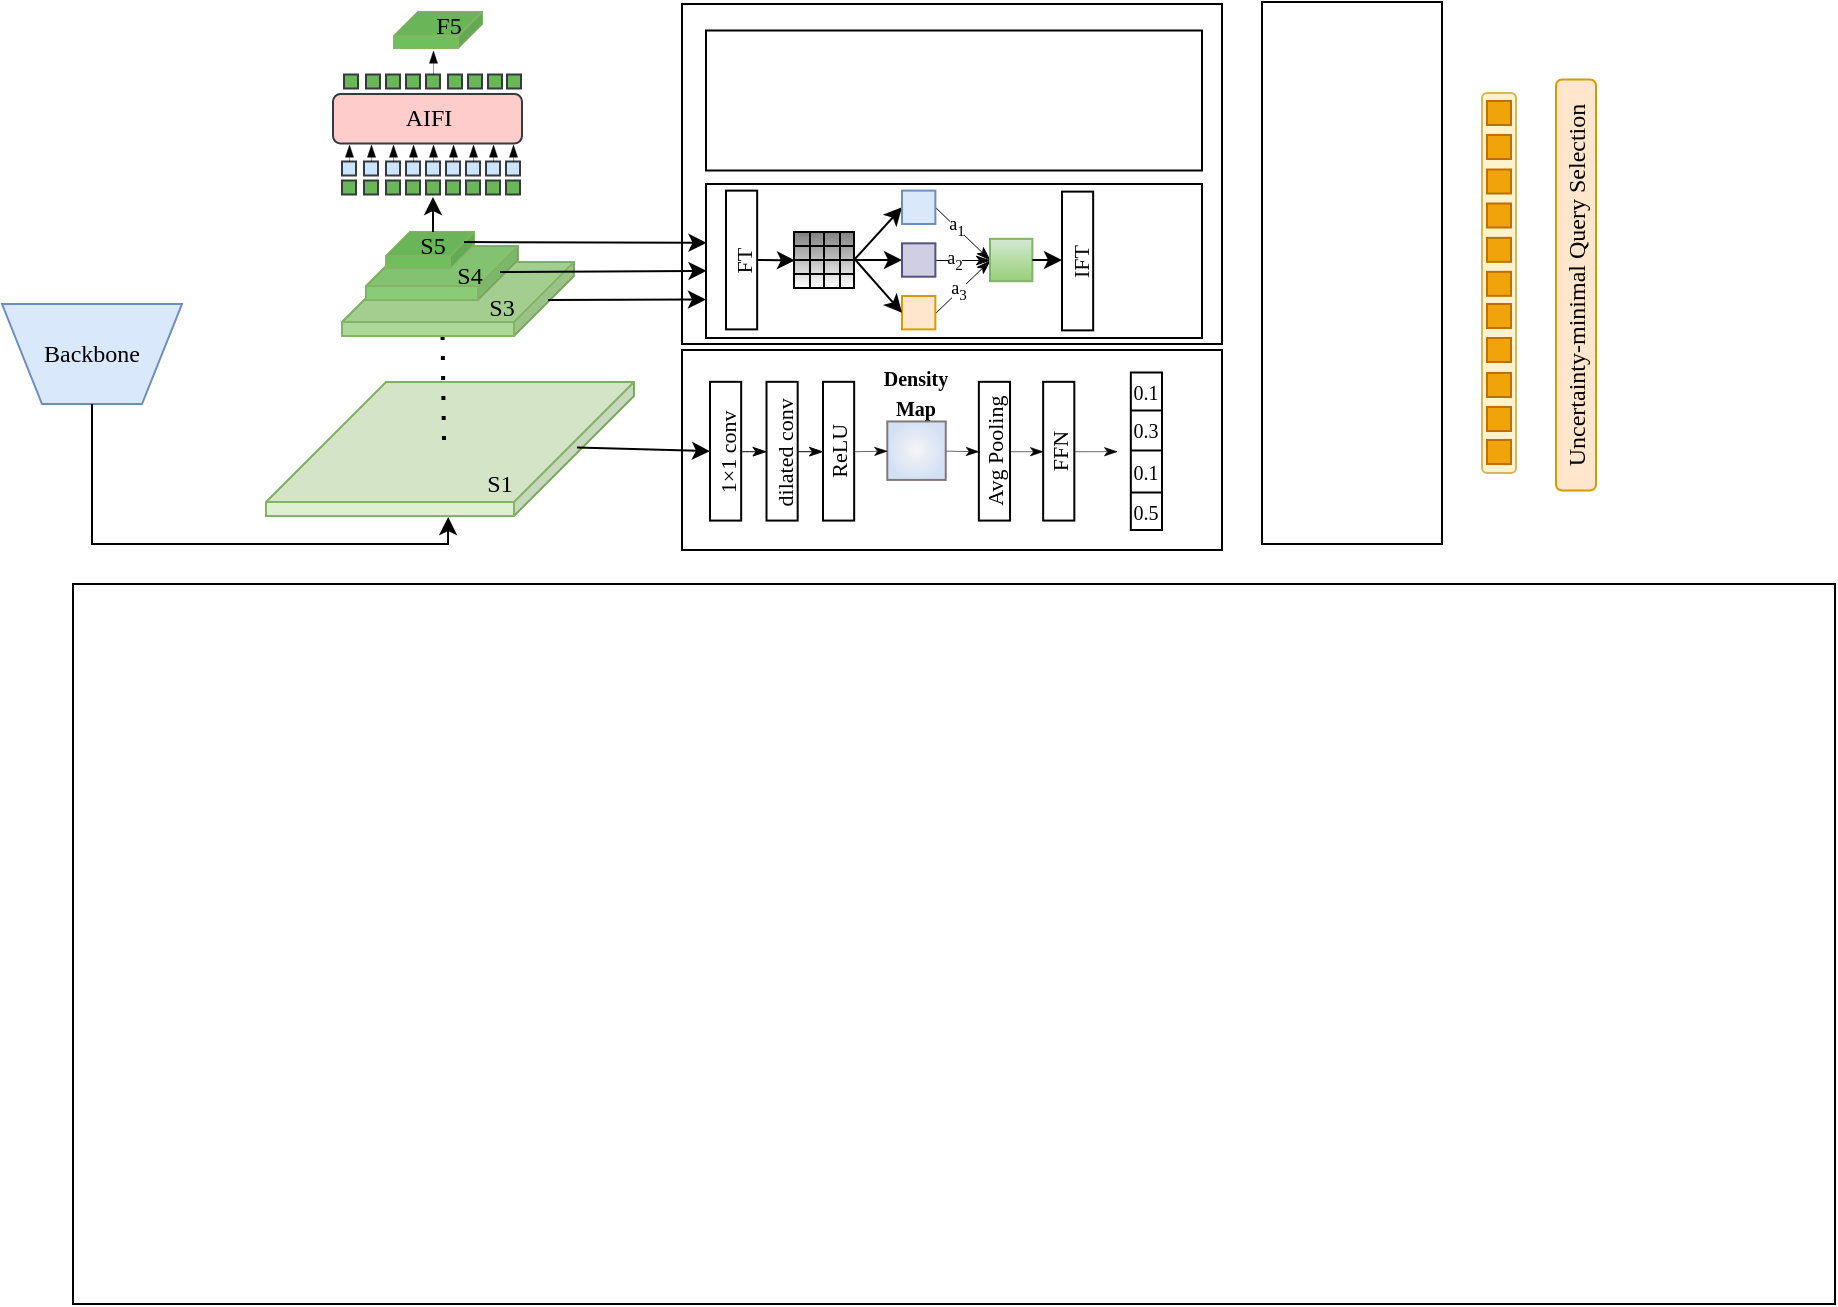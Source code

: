 <mxfile version="26.0.6">
  <diagram name="第 1 页" id="CLWAl7Uv6BVstPCbY0PA">
    <mxGraphModel dx="640" dy="323" grid="1" gridSize="10" guides="1" tooltips="1" connect="1" arrows="1" fold="1" page="1" pageScale="1" pageWidth="827" pageHeight="1169" math="1" shadow="0">
      <root>
        <mxCell id="0" />
        <mxCell id="1" parent="0" />
        <mxCell id="A3obOHkXwMJdT8IcUlnu-3" value="" style="rounded=0;whiteSpace=wrap;html=1;textOpacity=0;movable=1;resizable=1;rotatable=1;deletable=1;editable=1;locked=0;connectable=1;" parent="1" vertex="1">
          <mxGeometry x="95.5" y="420" width="881" height="360" as="geometry" />
        </mxCell>
        <mxCell id="vyVkkQDFkFN2ZyO-FKbN-2" value="Backbone" style="shape=trapezoid;perimeter=trapezoidPerimeter;whiteSpace=wrap;html=1;fixedSize=1;flipV=1;fillColor=#dae8fc;strokeColor=#6c8ebf;fontFamily=Times New Roman;" parent="1" vertex="1">
          <mxGeometry x="60" y="280" width="90" height="50" as="geometry" />
        </mxCell>
        <mxCell id="A3obOHkXwMJdT8IcUlnu-4" value="" style="rounded=0;whiteSpace=wrap;html=1;fontFamily=Times New Roman;" parent="1" vertex="1">
          <mxGeometry x="400" y="130" width="270" height="170" as="geometry" />
        </mxCell>
        <mxCell id="A3obOHkXwMJdT8IcUlnu-6" value="" style="rounded=0;whiteSpace=wrap;html=1;fontFamily=Times New Roman;" parent="1" vertex="1">
          <mxGeometry x="690" y="129" width="90" height="271" as="geometry" />
        </mxCell>
        <mxCell id="A3obOHkXwMJdT8IcUlnu-8" value="" style="endArrow=classic;html=1;rounded=0;entryX=0.505;entryY=1.008;entryDx=0;entryDy=0;entryPerimeter=0;exitX=0.5;exitY=1;exitDx=0;exitDy=0;fontFamily=Times New Roman;" parent="1" source="vyVkkQDFkFN2ZyO-FKbN-2" target="vyVkkQDFkFN2ZyO-FKbN-3" edge="1">
          <mxGeometry width="50" height="50" relative="1" as="geometry">
            <mxPoint x="120" y="440" as="sourcePoint" />
            <mxPoint x="170" y="390" as="targetPoint" />
            <Array as="points">
              <mxPoint x="105" y="400" />
              <mxPoint x="283" y="400" />
            </Array>
          </mxGeometry>
        </mxCell>
        <mxCell id="pcxJnYcUo_0ArzD0kZ6v-15" value="" style="group" parent="1" vertex="1" connectable="0">
          <mxGeometry x="192" y="319" width="184" height="67" as="geometry" />
        </mxCell>
        <mxCell id="vyVkkQDFkFN2ZyO-FKbN-3" value="" style="shape=cube;whiteSpace=wrap;html=1;boundedLbl=1;backgroundOutline=1;darkOpacity=0.05;darkOpacity2=0.1;size=60;fillStyle=solid;flipH=1;spacingTop=-1;spacingLeft=0;spacing=2;fillColor=light-dark(#dff0d2, #ededed);strokeColor=#82b366;movable=1;resizable=1;rotatable=1;deletable=1;editable=1;locked=0;connectable=1;fontFamily=Times New Roman;" parent="pcxJnYcUo_0ArzD0kZ6v-15" vertex="1">
          <mxGeometry width="184" height="67" as="geometry" />
        </mxCell>
        <mxCell id="pcxJnYcUo_0ArzD0kZ6v-14" value="S1" style="text;html=1;align=center;verticalAlign=middle;whiteSpace=wrap;rounded=0;fontSize=12;fontFamily=Times New Roman;" parent="pcxJnYcUo_0ArzD0kZ6v-15" vertex="1">
          <mxGeometry x="87" y="35.75" width="60" height="30" as="geometry" />
        </mxCell>
        <mxCell id="A3obOHkXwMJdT8IcUlnu-14" value="" style="endArrow=none;dashed=1;html=1;rounded=0;entryX=1;entryY=1;entryDx=0;entryDy=0;dashPattern=1 4;strokeWidth=2;fontFamily=Times New Roman;" parent="1" edge="1">
          <mxGeometry width="50" height="50" relative="1" as="geometry">
            <mxPoint x="281" y="348" as="sourcePoint" />
            <mxPoint x="280" y="276.5" as="targetPoint" />
          </mxGeometry>
        </mxCell>
        <mxCell id="pcxJnYcUo_0ArzD0kZ6v-10" value="" style="group" parent="1" vertex="1" connectable="0">
          <mxGeometry x="230" y="244" width="116" height="53" as="geometry" />
        </mxCell>
        <mxCell id="vyVkkQDFkFN2ZyO-FKbN-9" value="" style="shape=cube;whiteSpace=wrap;html=1;boundedLbl=1;backgroundOutline=1;darkOpacity=0.05;darkOpacity2=0.1;size=30;fillStyle=solid;flipH=1;spacingTop=-1;spacingLeft=0;spacing=2;fillColor=light-dark(#acd998, #1f2f1e);strokeColor=#82b366;movable=1;resizable=1;rotatable=1;deletable=1;editable=1;locked=0;connectable=1;fontFamily=Times New Roman;" parent="pcxJnYcUo_0ArzD0kZ6v-10" vertex="1">
          <mxGeometry y="15" width="116" height="37" as="geometry" />
        </mxCell>
        <mxCell id="A3obOHkXwMJdT8IcUlnu-19" value="S3" style="text;html=1;align=center;verticalAlign=middle;whiteSpace=wrap;rounded=0;fontSize=12;fontFamily=Times New Roman;" parent="pcxJnYcUo_0ArzD0kZ6v-10" vertex="1">
          <mxGeometry x="50" y="23" width="60" height="30" as="geometry" />
        </mxCell>
        <mxCell id="vyVkkQDFkFN2ZyO-FKbN-11" value="" style="shape=cube;whiteSpace=wrap;html=1;boundedLbl=1;backgroundOutline=1;darkOpacity=0.05;darkOpacity2=0.1;size=20;fillStyle=solid;flipH=1;spacingTop=-1;spacingLeft=0;spacing=2;fillColor=light-dark(#8acc76, #1f2f1e);strokeColor=#82b366;movable=1;resizable=1;rotatable=1;deletable=1;editable=1;locked=0;connectable=1;" parent="pcxJnYcUo_0ArzD0kZ6v-10" vertex="1">
          <mxGeometry x="12" y="7" width="76" height="27" as="geometry" />
        </mxCell>
        <mxCell id="A3obOHkXwMJdT8IcUlnu-20" value="S4" style="text;html=1;align=center;verticalAlign=middle;whiteSpace=wrap;rounded=0;fontSize=12;fontFamily=Times New Roman;" parent="pcxJnYcUo_0ArzD0kZ6v-10" vertex="1">
          <mxGeometry x="34" y="7" width="60" height="30" as="geometry" />
        </mxCell>
        <mxCell id="vyVkkQDFkFN2ZyO-FKbN-10" value="" style="shape=cube;whiteSpace=wrap;html=1;boundedLbl=1;backgroundOutline=1;darkOpacity=0.05;darkOpacity2=0.1;size=12;fillStyle=solid;flipH=1;spacingTop=-1;spacingLeft=0;spacing=2;fillColor=light-dark(#6fbf5d, #0c2100);strokeColor=#82b366;movable=1;resizable=1;rotatable=1;deletable=1;editable=1;locked=0;connectable=1;" parent="pcxJnYcUo_0ArzD0kZ6v-10" vertex="1">
          <mxGeometry x="22" width="44" height="18" as="geometry" />
        </mxCell>
        <mxCell id="A3obOHkXwMJdT8IcUlnu-18" value="S5" style="text;html=1;align=center;verticalAlign=middle;whiteSpace=wrap;rounded=0;fontSize=12;fontFamily=Times New Roman;" parent="pcxJnYcUo_0ArzD0kZ6v-10" vertex="1">
          <mxGeometry x="25" width="41" height="14" as="geometry" />
        </mxCell>
        <mxCell id="pcxJnYcUo_0ArzD0kZ6v-12" value="" style="rounded=0;whiteSpace=wrap;html=1;" parent="1" vertex="1">
          <mxGeometry x="412" y="143.25" width="248" height="70" as="geometry" />
        </mxCell>
        <mxCell id="pcxJnYcUo_0ArzD0kZ6v-13" value="" style="rounded=0;whiteSpace=wrap;html=1;" parent="1" vertex="1">
          <mxGeometry x="412" y="220" width="248" height="77" as="geometry" />
        </mxCell>
        <mxCell id="pcxJnYcUo_0ArzD0kZ6v-19" value="" style="endArrow=classic;html=1;rounded=0;exitX=1;exitY=0.25;exitDx=0;exitDy=0;entryX=0.001;entryY=0.334;entryDx=0;entryDy=0;entryPerimeter=0;" parent="1" edge="1">
          <mxGeometry width="50" height="50" relative="1" as="geometry">
            <mxPoint x="291.0" y="249" as="sourcePoint" />
            <mxPoint x="412.248" y="249.378" as="targetPoint" />
          </mxGeometry>
        </mxCell>
        <mxCell id="pcxJnYcUo_0ArzD0kZ6v-20" value="" style="endArrow=classic;html=1;rounded=0;entryX=0.001;entryY=0.564;entryDx=0;entryDy=0;entryPerimeter=0;" parent="1" target="pcxJnYcUo_0ArzD0kZ6v-13" edge="1">
          <mxGeometry width="50" height="50" relative="1" as="geometry">
            <mxPoint x="309" y="264" as="sourcePoint" />
            <mxPoint x="410" y="260" as="targetPoint" />
          </mxGeometry>
        </mxCell>
        <mxCell id="pcxJnYcUo_0ArzD0kZ6v-21" value="" style="endArrow=classic;html=1;rounded=0;entryX=0;entryY=0.75;entryDx=0;entryDy=0;" parent="1" target="pcxJnYcUo_0ArzD0kZ6v-13" edge="1">
          <mxGeometry width="50" height="50" relative="1" as="geometry">
            <mxPoint x="333" y="278" as="sourcePoint" />
            <mxPoint x="412" y="277" as="targetPoint" />
          </mxGeometry>
        </mxCell>
        <mxCell id="A3obOHkXwMJdT8IcUlnu-5" value="" style="rounded=0;whiteSpace=wrap;html=1;fontFamily=Times New Roman;" parent="1" vertex="1">
          <mxGeometry x="400" y="303" width="270" height="100" as="geometry" />
        </mxCell>
        <mxCell id="gEg5M-laVUsotHvPiH9H-1" value="" style="endArrow=classic;html=1;rounded=0;entryX=0.5;entryY=1;entryDx=0;entryDy=0;exitX=0.5;exitY=0;exitDx=0;exitDy=0;" parent="1" source="A3obOHkXwMJdT8IcUlnu-18" edge="1">
          <mxGeometry width="50" height="50" relative="1" as="geometry">
            <mxPoint x="290" y="295" as="sourcePoint" />
            <mxPoint x="275.5" y="226.5" as="targetPoint" />
          </mxGeometry>
        </mxCell>
        <mxCell id="pcxJnYcUo_0ArzD0kZ6v-22" value="" style="endArrow=classic;html=1;rounded=0;exitX=0.155;exitY=0.488;exitDx=0;exitDy=0;exitPerimeter=0;entryX=0;entryY=0.5;entryDx=0;entryDy=0;" parent="1" source="vyVkkQDFkFN2ZyO-FKbN-3" target="A3obOHkXwMJdT8IcUlnu-23" edge="1">
          <mxGeometry width="50" height="50" relative="1" as="geometry">
            <mxPoint x="347" y="282" as="sourcePoint" />
            <mxPoint x="410" y="353" as="targetPoint" />
          </mxGeometry>
        </mxCell>
        <mxCell id="pcxJnYcUo_0ArzD0kZ6v-6" value="" style="group" parent="1" vertex="1" connectable="0">
          <mxGeometry x="414" y="309" width="226" height="84" as="geometry" />
        </mxCell>
        <mxCell id="A3obOHkXwMJdT8IcUlnu-70" value="&lt;font style=&quot;font-size: 10px;&quot; face=&quot;Times New Roman&quot;&gt;&lt;b style=&quot;&quot;&gt;Density&lt;br&gt;&lt;/b&gt;&lt;/font&gt;&lt;b style=&quot;font-size: 10px; font-family: &amp;quot;Times New Roman&amp;quot;; background-color: transparent; color: light-dark(rgb(0, 0, 0), rgb(255, 255, 255));&quot;&gt;Map&lt;/b&gt;" style="text;html=1;align=center;verticalAlign=middle;whiteSpace=wrap;rounded=0;" parent="pcxJnYcUo_0ArzD0kZ6v-6" vertex="1">
          <mxGeometry x="74.034" width="58.448" height="29.735" as="geometry" />
        </mxCell>
        <mxCell id="pcxJnYcUo_0ArzD0kZ6v-5" value="" style="group" parent="pcxJnYcUo_0ArzD0kZ6v-6" vertex="1" connectable="0">
          <mxGeometry y="5.204" width="226" height="78.796" as="geometry" />
        </mxCell>
        <mxCell id="A3obOHkXwMJdT8IcUlnu-23" value="&lt;p style=&quot;margin: 0px; font-variant-numeric: normal; font-variant-east-asian: normal; font-variant-alternates: normal; font-size-adjust: none; font-kerning: auto; font-optical-sizing: auto; font-feature-settings: normal; font-variation-settings: normal; font-variant-position: normal; font-variant-emoji: normal; font-stretch: normal; line-height: normal; text-align: start;&quot; class=&quot;p1&quot;&gt;&lt;font face=&quot;Times New Roman&quot; style=&quot;color: rgb(0, 0, 0); font-size: 11px;&quot;&gt;1×1 conv&lt;/font&gt;&lt;/p&gt;" style="rounded=0;whiteSpace=wrap;html=1;horizontal=0;" parent="pcxJnYcUo_0ArzD0kZ6v-5" vertex="1">
          <mxGeometry y="4.708" width="15.586" height="69.381" as="geometry" />
        </mxCell>
        <mxCell id="A3obOHkXwMJdT8IcUlnu-27" value="" style="whiteSpace=wrap;html=1;aspect=fixed;fillColor=#f5f5f5;strokeColor=light-dark(#817979, #959595);gradientColor=#D4E1F5;gradientDirection=radial;" parent="pcxJnYcUo_0ArzD0kZ6v-5" vertex="1">
          <mxGeometry x="88.647" y="24.531" width="29.224" height="29.224" as="geometry" />
        </mxCell>
        <mxCell id="A3obOHkXwMJdT8IcUlnu-30" value="" style="shape=table;startSize=0;container=1;collapsible=0;childLayout=tableLayout;fontSize=14;fontFamily=Times New Roman;align=center;" parent="pcxJnYcUo_0ArzD0kZ6v-5" vertex="1">
          <mxGeometry x="210.414" width="15.586" height="78.796" as="geometry" />
        </mxCell>
        <mxCell id="A3obOHkXwMJdT8IcUlnu-47" style="shape=tableRow;horizontal=0;startSize=0;swimlaneHead=0;swimlaneBody=0;strokeColor=inherit;top=0;left=0;bottom=0;right=0;collapsible=0;dropTarget=0;fillColor=none;points=[[0,0.5],[1,0.5]];portConstraint=eastwest;fontSize=16;" parent="A3obOHkXwMJdT8IcUlnu-30" vertex="1">
          <mxGeometry width="15.586" height="19" as="geometry" />
        </mxCell>
        <mxCell id="A3obOHkXwMJdT8IcUlnu-48" value="0.1" style="shape=partialRectangle;html=1;whiteSpace=wrap;connectable=0;strokeColor=inherit;overflow=hidden;fillColor=none;top=0;left=0;bottom=0;right=0;pointerEvents=1;fontSize=10;fontFamily=Times New Roman;" parent="A3obOHkXwMJdT8IcUlnu-47" vertex="1">
          <mxGeometry width="16" height="19" as="geometry">
            <mxRectangle width="16" height="19" as="alternateBounds" />
          </mxGeometry>
        </mxCell>
        <mxCell id="A3obOHkXwMJdT8IcUlnu-31" value="" style="shape=tableRow;horizontal=0;startSize=0;swimlaneHead=0;swimlaneBody=0;strokeColor=inherit;top=0;left=0;bottom=0;right=0;collapsible=0;dropTarget=0;fillColor=none;points=[[0,0.5],[1,0.5]];portConstraint=eastwest;fontSize=16;" parent="A3obOHkXwMJdT8IcUlnu-30" vertex="1">
          <mxGeometry y="19" width="15.586" height="20" as="geometry" />
        </mxCell>
        <mxCell id="A3obOHkXwMJdT8IcUlnu-32" value="0.3" style="shape=partialRectangle;html=1;whiteSpace=wrap;connectable=0;strokeColor=inherit;overflow=hidden;fillColor=none;top=0;left=0;bottom=0;right=0;pointerEvents=1;fontSize=10;fontFamily=Times New Roman;" parent="A3obOHkXwMJdT8IcUlnu-31" vertex="1">
          <mxGeometry width="16" height="20" as="geometry">
            <mxRectangle width="16" height="20" as="alternateBounds" />
          </mxGeometry>
        </mxCell>
        <mxCell id="A3obOHkXwMJdT8IcUlnu-35" value="" style="shape=tableRow;horizontal=0;startSize=0;swimlaneHead=0;swimlaneBody=0;strokeColor=inherit;top=0;left=0;bottom=0;right=0;collapsible=0;dropTarget=0;fillColor=none;points=[[0,0.5],[1,0.5]];portConstraint=eastwest;fontSize=16;" parent="A3obOHkXwMJdT8IcUlnu-30" vertex="1">
          <mxGeometry y="39" width="15.586" height="21" as="geometry" />
        </mxCell>
        <mxCell id="A3obOHkXwMJdT8IcUlnu-36" value="0.1" style="shape=partialRectangle;html=1;whiteSpace=wrap;connectable=0;strokeColor=inherit;overflow=hidden;fillColor=none;top=0;left=0;bottom=0;right=0;pointerEvents=1;fontSize=10;fontFamily=Times New Roman;" parent="A3obOHkXwMJdT8IcUlnu-35" vertex="1">
          <mxGeometry width="16" height="21" as="geometry">
            <mxRectangle width="16" height="21" as="alternateBounds" />
          </mxGeometry>
        </mxCell>
        <mxCell id="A3obOHkXwMJdT8IcUlnu-43" style="shape=tableRow;horizontal=0;startSize=0;swimlaneHead=0;swimlaneBody=0;strokeColor=inherit;top=0;left=0;bottom=0;right=0;collapsible=0;dropTarget=0;fillColor=none;points=[[0,0.5],[1,0.5]];portConstraint=eastwest;fontSize=16;" parent="A3obOHkXwMJdT8IcUlnu-30" vertex="1">
          <mxGeometry y="60" width="15.586" height="19" as="geometry" />
        </mxCell>
        <mxCell id="A3obOHkXwMJdT8IcUlnu-44" value="0.5" style="shape=partialRectangle;html=1;whiteSpace=wrap;connectable=0;strokeColor=inherit;overflow=hidden;fillColor=none;top=0;left=0;bottom=0;right=0;pointerEvents=1;fontSize=10;fontFamily=Times New Roman;" parent="A3obOHkXwMJdT8IcUlnu-43" vertex="1">
          <mxGeometry width="16" height="19" as="geometry">
            <mxRectangle width="16" height="19" as="alternateBounds" />
          </mxGeometry>
        </mxCell>
        <mxCell id="A3obOHkXwMJdT8IcUlnu-51" value="&lt;p style=&quot;margin: 0px; font-variant-numeric: normal; font-variant-east-asian: normal; font-variant-alternates: normal; font-size-adjust: none; font-kerning: auto; font-optical-sizing: auto; font-feature-settings: normal; font-variation-settings: normal; font-variant-position: normal; font-variant-emoji: normal; font-stretch: normal; line-height: normal; text-align: start;&quot; class=&quot;p1&quot;&gt;&lt;font face=&quot;Times New Roman&quot; style=&quot;color: rgb(0, 0, 0); font-size: 11px;&quot;&gt;dilated conv&lt;/font&gt;&lt;/p&gt;" style="rounded=0;whiteSpace=wrap;html=1;horizontal=0;" parent="pcxJnYcUo_0ArzD0kZ6v-5" vertex="1">
          <mxGeometry x="28.25" y="4.708" width="15.586" height="69.381" as="geometry" />
        </mxCell>
        <mxCell id="A3obOHkXwMJdT8IcUlnu-52" value="&lt;font face=&quot;Times New Roman&quot; style=&quot;font-size: 11px;&quot;&gt;ReLU&lt;/font&gt;" style="rounded=0;whiteSpace=wrap;html=1;horizontal=0;" parent="pcxJnYcUo_0ArzD0kZ6v-5" vertex="1">
          <mxGeometry x="56.5" y="4.708" width="15.586" height="69.381" as="geometry" />
        </mxCell>
        <mxCell id="A3obOHkXwMJdT8IcUlnu-53" value="&lt;font face=&quot;Times New Roman&quot; style=&quot;font-size: 11px;&quot;&gt;Avg Pooling&lt;/font&gt;" style="rounded=0;whiteSpace=wrap;html=1;horizontal=0;" parent="pcxJnYcUo_0ArzD0kZ6v-5" vertex="1">
          <mxGeometry x="134.431" y="4.708" width="15.586" height="69.381" as="geometry" />
        </mxCell>
        <mxCell id="A3obOHkXwMJdT8IcUlnu-54" value="&lt;font face=&quot;Times New Roman&quot; style=&quot;font-size: 11px; font-weight: normal;&quot;&gt;FFN&lt;/font&gt;" style="rounded=0;whiteSpace=wrap;html=1;fontStyle=1;horizontal=0;" parent="pcxJnYcUo_0ArzD0kZ6v-5" vertex="1">
          <mxGeometry x="166.578" y="4.708" width="15.586" height="69.381" as="geometry" />
        </mxCell>
        <mxCell id="A3obOHkXwMJdT8IcUlnu-57" value="" style="endArrow=classicThin;html=1;rounded=0;entryX=0;entryY=0.5;entryDx=0;entryDy=0;exitX=1;exitY=0.5;exitDx=0;exitDy=0;endFill=1;strokeWidth=0.5;curved=1;startArrow=none;startFill=0;" parent="pcxJnYcUo_0ArzD0kZ6v-5" source="A3obOHkXwMJdT8IcUlnu-23" target="A3obOHkXwMJdT8IcUlnu-51" edge="1">
          <mxGeometry width="50" height="50" relative="1" as="geometry">
            <mxPoint x="-52.603" y="24.531" as="sourcePoint" />
            <mxPoint x="-3.897" y="-25.027" as="targetPoint" />
          </mxGeometry>
        </mxCell>
        <mxCell id="A3obOHkXwMJdT8IcUlnu-58" value="" style="endArrow=classicThin;html=1;rounded=0;entryX=0;entryY=0.5;entryDx=0;entryDy=0;exitX=1;exitY=0.5;exitDx=0;exitDy=0;endFill=1;strokeWidth=0.5;jumpSize=7;" parent="pcxJnYcUo_0ArzD0kZ6v-5" source="A3obOHkXwMJdT8IcUlnu-51" target="A3obOHkXwMJdT8IcUlnu-52" edge="1">
          <mxGeometry width="50" height="50" relative="1" as="geometry">
            <mxPoint x="25.328" y="49.31" as="sourcePoint" />
            <mxPoint x="37.991" y="49.31" as="targetPoint" />
          </mxGeometry>
        </mxCell>
        <mxCell id="A3obOHkXwMJdT8IcUlnu-59" value="" style="endArrow=classicThin;html=1;rounded=0;endFill=1;strokeWidth=0.3;sourcePerimeterSpacing=0;fontSize=11;exitX=1;exitY=0.5;exitDx=0;exitDy=0;entryX=0;entryY=0.5;entryDx=0;entryDy=0;" parent="pcxJnYcUo_0ArzD0kZ6v-5" source="A3obOHkXwMJdT8IcUlnu-52" target="A3obOHkXwMJdT8IcUlnu-27" edge="1">
          <mxGeometry width="50" height="50" relative="1" as="geometry">
            <mxPoint x="75.009" y="39.398" as="sourcePoint" />
            <mxPoint x="86.698" y="39.398" as="targetPoint" />
          </mxGeometry>
        </mxCell>
        <mxCell id="A3obOHkXwMJdT8IcUlnu-62" value="" style="endArrow=classicThin;html=1;rounded=0;entryX=0;entryY=0.5;entryDx=0;entryDy=0;exitX=1;exitY=0.5;exitDx=0;exitDy=0;endFill=1;strokeWidth=0.3;" parent="pcxJnYcUo_0ArzD0kZ6v-5" source="A3obOHkXwMJdT8IcUlnu-53" target="A3obOHkXwMJdT8IcUlnu-54" edge="1">
          <mxGeometry width="50" height="50" relative="1" as="geometry">
            <mxPoint x="127.612" y="49.31" as="sourcePoint" />
            <mxPoint x="144.172" y="49.31" as="targetPoint" />
          </mxGeometry>
        </mxCell>
        <mxCell id="A3obOHkXwMJdT8IcUlnu-64" value="" style="endArrow=classicThin;html=1;rounded=0;endFill=1;strokeWidth=0.3;sourcePerimeterSpacing=0;fontSize=11;exitX=1;exitY=0.5;exitDx=0;exitDy=0;entryX=0;entryY=0.5;entryDx=0;entryDy=0;" parent="pcxJnYcUo_0ArzD0kZ6v-5" source="A3obOHkXwMJdT8IcUlnu-27" target="A3obOHkXwMJdT8IcUlnu-53" edge="1">
          <mxGeometry width="50" height="50" relative="1" as="geometry">
            <mxPoint x="120.793" y="39.398" as="sourcePoint" />
            <mxPoint x="132.483" y="39.398" as="targetPoint" />
          </mxGeometry>
        </mxCell>
        <mxCell id="A3obOHkXwMJdT8IcUlnu-67" value="" style="endArrow=classicThin;html=1;rounded=0;strokeWidth=0.3;endFill=1;exitX=1;exitY=0.5;exitDx=0;exitDy=0;" parent="pcxJnYcUo_0ArzD0kZ6v-5" source="A3obOHkXwMJdT8IcUlnu-54" edge="1">
          <mxGeometry width="50" height="50" relative="1" as="geometry">
            <mxPoint x="113" y="113.735" as="sourcePoint" />
            <mxPoint x="203.595" y="39.398" as="targetPoint" />
          </mxGeometry>
        </mxCell>
        <mxCell id="gEg5M-laVUsotHvPiH9H-3" value="&lt;p style=&quot;margin: 0px; font-variant-numeric: normal; font-variant-east-asian: normal; font-variant-alternates: normal; font-size-adjust: none; font-kerning: auto; font-optical-sizing: auto; font-feature-settings: normal; font-variation-settings: normal; font-variant-position: normal; font-variant-emoji: normal; font-stretch: normal; line-height: normal; color: rgb(14, 14, 14); text-align: start;&quot; class=&quot;p1&quot;&gt;&lt;font style=&quot;font-size: 11px;&quot; face=&quot;Times New Roman&quot;&gt;FT&lt;/font&gt;&lt;/p&gt;" style="rounded=0;whiteSpace=wrap;html=1;horizontal=0;" parent="1" vertex="1">
          <mxGeometry x="422" y="223.312" width="15.586" height="69.381" as="geometry" />
        </mxCell>
        <mxCell id="gEg5M-laVUsotHvPiH9H-51" style="rounded=0;orthogonalLoop=1;jettySize=auto;html=1;exitX=1;exitY=0.5;exitDx=0;exitDy=0;entryX=0;entryY=0.5;entryDx=0;entryDy=0;" parent="1" source="gEg5M-laVUsotHvPiH9H-9" target="gEg5M-laVUsotHvPiH9H-47" edge="1">
          <mxGeometry relative="1" as="geometry" />
        </mxCell>
        <mxCell id="gEg5M-laVUsotHvPiH9H-52" style="edgeStyle=orthogonalEdgeStyle;rounded=0;orthogonalLoop=1;jettySize=auto;html=1;exitX=1;exitY=0.5;exitDx=0;exitDy=0;entryX=0;entryY=0.5;entryDx=0;entryDy=0;" parent="1" source="gEg5M-laVUsotHvPiH9H-9" target="gEg5M-laVUsotHvPiH9H-49" edge="1">
          <mxGeometry relative="1" as="geometry" />
        </mxCell>
        <mxCell id="gEg5M-laVUsotHvPiH9H-9" value="" style="shape=table;startSize=0;container=1;collapsible=0;childLayout=tableLayout;fontSize=16;gradientColor=#808080;gradientDirection=north;" parent="1" vertex="1">
          <mxGeometry x="456" y="244" width="30" height="28" as="geometry" />
        </mxCell>
        <mxCell id="gEg5M-laVUsotHvPiH9H-35" style="shape=tableRow;horizontal=0;startSize=0;swimlaneHead=0;swimlaneBody=0;strokeColor=inherit;top=0;left=0;bottom=0;right=0;collapsible=0;dropTarget=0;fillColor=none;points=[[0,0.5],[1,0.5]];portConstraint=eastwest;fontSize=16;" parent="gEg5M-laVUsotHvPiH9H-9" vertex="1">
          <mxGeometry width="30" height="7" as="geometry" />
        </mxCell>
        <mxCell id="gEg5M-laVUsotHvPiH9H-36" style="shape=partialRectangle;html=1;whiteSpace=wrap;connectable=0;strokeColor=inherit;overflow=hidden;fillColor=none;top=0;left=0;bottom=0;right=0;pointerEvents=1;fontSize=16;" parent="gEg5M-laVUsotHvPiH9H-35" vertex="1">
          <mxGeometry width="8" height="7" as="geometry">
            <mxRectangle width="8" height="7" as="alternateBounds" />
          </mxGeometry>
        </mxCell>
        <mxCell id="gEg5M-laVUsotHvPiH9H-37" style="shape=partialRectangle;html=1;whiteSpace=wrap;connectable=0;strokeColor=inherit;overflow=hidden;fillColor=none;top=0;left=0;bottom=0;right=0;pointerEvents=1;fontSize=16;" parent="gEg5M-laVUsotHvPiH9H-35" vertex="1">
          <mxGeometry x="8" width="7" height="7" as="geometry">
            <mxRectangle width="7" height="7" as="alternateBounds" />
          </mxGeometry>
        </mxCell>
        <mxCell id="gEg5M-laVUsotHvPiH9H-38" style="shape=partialRectangle;html=1;whiteSpace=wrap;connectable=0;strokeColor=inherit;overflow=hidden;fillColor=none;top=0;left=0;bottom=0;right=0;pointerEvents=1;fontSize=16;" parent="gEg5M-laVUsotHvPiH9H-35" vertex="1">
          <mxGeometry x="15" width="8" height="7" as="geometry">
            <mxRectangle width="8" height="7" as="alternateBounds" />
          </mxGeometry>
        </mxCell>
        <mxCell id="gEg5M-laVUsotHvPiH9H-39" style="shape=partialRectangle;html=1;whiteSpace=wrap;connectable=0;strokeColor=inherit;overflow=hidden;fillColor=none;top=0;left=0;bottom=0;right=0;pointerEvents=1;fontSize=16;" parent="gEg5M-laVUsotHvPiH9H-35" vertex="1">
          <mxGeometry x="23" width="7" height="7" as="geometry">
            <mxRectangle width="7" height="7" as="alternateBounds" />
          </mxGeometry>
        </mxCell>
        <mxCell id="gEg5M-laVUsotHvPiH9H-10" value="" style="shape=tableRow;horizontal=0;startSize=0;swimlaneHead=0;swimlaneBody=0;strokeColor=inherit;top=0;left=0;bottom=0;right=0;collapsible=0;dropTarget=0;fillColor=none;points=[[0,0.5],[1,0.5]];portConstraint=eastwest;fontSize=16;" parent="gEg5M-laVUsotHvPiH9H-9" vertex="1">
          <mxGeometry y="7" width="30" height="7" as="geometry" />
        </mxCell>
        <mxCell id="gEg5M-laVUsotHvPiH9H-11" value="" style="shape=partialRectangle;html=1;whiteSpace=wrap;connectable=0;strokeColor=inherit;overflow=hidden;fillColor=none;top=0;left=0;bottom=0;right=0;pointerEvents=1;fontSize=16;" parent="gEg5M-laVUsotHvPiH9H-10" vertex="1">
          <mxGeometry width="8" height="7" as="geometry">
            <mxRectangle width="8" height="7" as="alternateBounds" />
          </mxGeometry>
        </mxCell>
        <mxCell id="gEg5M-laVUsotHvPiH9H-12" value="" style="shape=partialRectangle;html=1;whiteSpace=wrap;connectable=0;strokeColor=inherit;overflow=hidden;fillColor=none;top=0;left=0;bottom=0;right=0;pointerEvents=1;fontSize=16;" parent="gEg5M-laVUsotHvPiH9H-10" vertex="1">
          <mxGeometry x="8" width="7" height="7" as="geometry">
            <mxRectangle width="7" height="7" as="alternateBounds" />
          </mxGeometry>
        </mxCell>
        <mxCell id="gEg5M-laVUsotHvPiH9H-13" value="" style="shape=partialRectangle;html=1;whiteSpace=wrap;connectable=0;strokeColor=inherit;overflow=hidden;fillColor=none;top=0;left=0;bottom=0;right=0;pointerEvents=1;fontSize=16;" parent="gEg5M-laVUsotHvPiH9H-10" vertex="1">
          <mxGeometry x="15" width="8" height="7" as="geometry">
            <mxRectangle width="8" height="7" as="alternateBounds" />
          </mxGeometry>
        </mxCell>
        <mxCell id="gEg5M-laVUsotHvPiH9H-40" style="shape=partialRectangle;html=1;whiteSpace=wrap;connectable=0;strokeColor=inherit;overflow=hidden;fillColor=none;top=0;left=0;bottom=0;right=0;pointerEvents=1;fontSize=16;" parent="gEg5M-laVUsotHvPiH9H-10" vertex="1">
          <mxGeometry x="23" width="7" height="7" as="geometry">
            <mxRectangle width="7" height="7" as="alternateBounds" />
          </mxGeometry>
        </mxCell>
        <mxCell id="gEg5M-laVUsotHvPiH9H-14" value="" style="shape=tableRow;horizontal=0;startSize=0;swimlaneHead=0;swimlaneBody=0;strokeColor=inherit;top=0;left=0;bottom=0;right=0;collapsible=0;dropTarget=0;fillColor=none;points=[[0,0.5],[1,0.5]];portConstraint=eastwest;fontSize=16;" parent="gEg5M-laVUsotHvPiH9H-9" vertex="1">
          <mxGeometry y="14" width="30" height="7" as="geometry" />
        </mxCell>
        <mxCell id="gEg5M-laVUsotHvPiH9H-15" value="" style="shape=partialRectangle;html=1;whiteSpace=wrap;connectable=0;strokeColor=inherit;overflow=hidden;fillColor=none;top=0;left=0;bottom=0;right=0;pointerEvents=1;fontSize=16;" parent="gEg5M-laVUsotHvPiH9H-14" vertex="1">
          <mxGeometry width="8" height="7" as="geometry">
            <mxRectangle width="8" height="7" as="alternateBounds" />
          </mxGeometry>
        </mxCell>
        <mxCell id="gEg5M-laVUsotHvPiH9H-16" value="" style="shape=partialRectangle;html=1;whiteSpace=wrap;connectable=0;strokeColor=inherit;overflow=hidden;fillColor=none;top=0;left=0;bottom=0;right=0;pointerEvents=1;fontSize=16;" parent="gEg5M-laVUsotHvPiH9H-14" vertex="1">
          <mxGeometry x="8" width="7" height="7" as="geometry">
            <mxRectangle width="7" height="7" as="alternateBounds" />
          </mxGeometry>
        </mxCell>
        <mxCell id="gEg5M-laVUsotHvPiH9H-17" value="" style="shape=partialRectangle;html=1;whiteSpace=wrap;connectable=0;strokeColor=inherit;overflow=hidden;fillColor=none;top=0;left=0;bottom=0;right=0;pointerEvents=1;fontSize=16;" parent="gEg5M-laVUsotHvPiH9H-14" vertex="1">
          <mxGeometry x="15" width="8" height="7" as="geometry">
            <mxRectangle width="8" height="7" as="alternateBounds" />
          </mxGeometry>
        </mxCell>
        <mxCell id="gEg5M-laVUsotHvPiH9H-41" style="shape=partialRectangle;html=1;whiteSpace=wrap;connectable=0;strokeColor=inherit;overflow=hidden;fillColor=none;top=0;left=0;bottom=0;right=0;pointerEvents=1;fontSize=16;" parent="gEg5M-laVUsotHvPiH9H-14" vertex="1">
          <mxGeometry x="23" width="7" height="7" as="geometry">
            <mxRectangle width="7" height="7" as="alternateBounds" />
          </mxGeometry>
        </mxCell>
        <mxCell id="gEg5M-laVUsotHvPiH9H-18" value="" style="shape=tableRow;horizontal=0;startSize=0;swimlaneHead=0;swimlaneBody=0;strokeColor=inherit;top=0;left=0;bottom=0;right=0;collapsible=0;dropTarget=0;fillColor=none;points=[[0,0.5],[1,0.5]];portConstraint=eastwest;fontSize=16;" parent="gEg5M-laVUsotHvPiH9H-9" vertex="1">
          <mxGeometry y="21" width="30" height="7" as="geometry" />
        </mxCell>
        <mxCell id="gEg5M-laVUsotHvPiH9H-19" value="" style="shape=partialRectangle;html=1;whiteSpace=wrap;connectable=0;strokeColor=inherit;overflow=hidden;fillColor=none;top=0;left=0;bottom=0;right=0;pointerEvents=1;fontSize=16;" parent="gEg5M-laVUsotHvPiH9H-18" vertex="1">
          <mxGeometry width="8" height="7" as="geometry">
            <mxRectangle width="8" height="7" as="alternateBounds" />
          </mxGeometry>
        </mxCell>
        <mxCell id="gEg5M-laVUsotHvPiH9H-20" value="" style="shape=partialRectangle;html=1;whiteSpace=wrap;connectable=0;strokeColor=inherit;overflow=hidden;fillColor=none;top=0;left=0;bottom=0;right=0;pointerEvents=1;fontSize=16;" parent="gEg5M-laVUsotHvPiH9H-18" vertex="1">
          <mxGeometry x="8" width="7" height="7" as="geometry">
            <mxRectangle width="7" height="7" as="alternateBounds" />
          </mxGeometry>
        </mxCell>
        <mxCell id="gEg5M-laVUsotHvPiH9H-21" value="" style="shape=partialRectangle;html=1;whiteSpace=wrap;connectable=0;strokeColor=inherit;overflow=hidden;fillColor=none;top=0;left=0;bottom=0;right=0;pointerEvents=1;fontSize=16;" parent="gEg5M-laVUsotHvPiH9H-18" vertex="1">
          <mxGeometry x="15" width="8" height="7" as="geometry">
            <mxRectangle width="8" height="7" as="alternateBounds" />
          </mxGeometry>
        </mxCell>
        <mxCell id="gEg5M-laVUsotHvPiH9H-42" style="shape=partialRectangle;html=1;whiteSpace=wrap;connectable=0;strokeColor=inherit;overflow=hidden;fillColor=none;top=0;left=0;bottom=0;right=0;pointerEvents=1;fontSize=16;" parent="gEg5M-laVUsotHvPiH9H-18" vertex="1">
          <mxGeometry x="23" width="7" height="7" as="geometry">
            <mxRectangle width="7" height="7" as="alternateBounds" />
          </mxGeometry>
        </mxCell>
        <mxCell id="gEg5M-laVUsotHvPiH9H-44" value="" style="endArrow=classic;html=1;rounded=0;exitX=1;exitY=0.5;exitDx=0;exitDy=0;entryX=0.016;entryY=0.03;entryDx=0;entryDy=0;entryPerimeter=0;" parent="1" source="gEg5M-laVUsotHvPiH9H-3" target="gEg5M-laVUsotHvPiH9H-14" edge="1">
          <mxGeometry width="50" height="50" relative="1" as="geometry">
            <mxPoint x="400" y="320" as="sourcePoint" />
            <mxPoint x="455" y="258" as="targetPoint" />
          </mxGeometry>
        </mxCell>
        <mxCell id="gEg5M-laVUsotHvPiH9H-56" style="rounded=0;orthogonalLoop=1;jettySize=auto;html=1;exitX=1;exitY=0.5;exitDx=0;exitDy=0;entryX=0;entryY=0.5;entryDx=0;entryDy=0;strokeWidth=0.5;endArrow=classicThin;endFill=1;" parent="1" source="gEg5M-laVUsotHvPiH9H-47" target="gEg5M-laVUsotHvPiH9H-54" edge="1">
          <mxGeometry relative="1" as="geometry" />
        </mxCell>
        <mxCell id="gEg5M-laVUsotHvPiH9H-60" value="a&lt;sub&gt;1&lt;/sub&gt;" style="edgeLabel;html=1;align=center;verticalAlign=middle;resizable=0;points=[];fontFamily=Times New Roman;fontSize=9;" parent="gEg5M-laVUsotHvPiH9H-56" vertex="1" connectable="0">
          <mxGeometry x="-0.288" y="1" relative="1" as="geometry">
            <mxPoint as="offset" />
          </mxGeometry>
        </mxCell>
        <mxCell id="gEg5M-laVUsotHvPiH9H-47" value="" style="whiteSpace=wrap;html=1;aspect=fixed;fillColor=#dae8fc;strokeColor=#6c8ebf;" parent="1" vertex="1">
          <mxGeometry x="510" y="223.31" width="16.69" height="16.69" as="geometry" />
        </mxCell>
        <mxCell id="gEg5M-laVUsotHvPiH9H-57" style="edgeStyle=orthogonalEdgeStyle;rounded=0;orthogonalLoop=1;jettySize=auto;html=1;exitX=1;exitY=0.5;exitDx=0;exitDy=0;entryX=0;entryY=0.5;entryDx=0;entryDy=0;endArrow=classicThin;endFill=1;strokeWidth=0.5;" parent="1" source="gEg5M-laVUsotHvPiH9H-49" target="gEg5M-laVUsotHvPiH9H-54" edge="1">
          <mxGeometry relative="1" as="geometry">
            <mxPoint x="550" y="258.113" as="targetPoint" />
          </mxGeometry>
        </mxCell>
        <mxCell id="gEg5M-laVUsotHvPiH9H-61" value="a&lt;sub&gt;2&lt;/sub&gt;" style="edgeLabel;html=1;align=center;verticalAlign=middle;resizable=0;points=[];fontFamily=Times New Roman;fontSize=9;" parent="gEg5M-laVUsotHvPiH9H-57" vertex="1" connectable="0">
          <mxGeometry x="-0.286" relative="1" as="geometry">
            <mxPoint as="offset" />
          </mxGeometry>
        </mxCell>
        <mxCell id="gEg5M-laVUsotHvPiH9H-49" value="" style="whiteSpace=wrap;html=1;aspect=fixed;fontStyle=1;fillColor=#d0cee2;strokeColor=#56517e;" parent="1" vertex="1">
          <mxGeometry x="510" y="249.66" width="16.69" height="16.69" as="geometry" />
        </mxCell>
        <mxCell id="gEg5M-laVUsotHvPiH9H-58" style="rounded=0;orthogonalLoop=1;jettySize=auto;html=1;entryX=0;entryY=0.5;entryDx=0;entryDy=0;endArrow=classicThin;endFill=1;strokeWidth=0.5;exitX=1;exitY=0.5;exitDx=0;exitDy=0;" parent="1" source="gEg5M-laVUsotHvPiH9H-50" target="gEg5M-laVUsotHvPiH9H-54" edge="1">
          <mxGeometry relative="1" as="geometry" />
        </mxCell>
        <mxCell id="gEg5M-laVUsotHvPiH9H-62" value="a&lt;sub&gt;3&lt;/sub&gt;" style="edgeLabel;html=1;align=center;verticalAlign=middle;resizable=0;points=[];fontFamily=Times New Roman;fontSize=9;" parent="gEg5M-laVUsotHvPiH9H-58" vertex="1" connectable="0">
          <mxGeometry x="-0.16" y="1" relative="1" as="geometry">
            <mxPoint as="offset" />
          </mxGeometry>
        </mxCell>
        <mxCell id="gEg5M-laVUsotHvPiH9H-50" value="" style="whiteSpace=wrap;html=1;aspect=fixed;fillColor=#ffe6cc;strokeColor=#d79b00;" parent="1" vertex="1">
          <mxGeometry x="510" y="276" width="16.69" height="16.69" as="geometry" />
        </mxCell>
        <mxCell id="gEg5M-laVUsotHvPiH9H-53" style="rounded=0;orthogonalLoop=1;jettySize=auto;html=1;entryX=0;entryY=0.5;entryDx=0;entryDy=0;exitX=1.031;exitY=0.036;exitDx=0;exitDy=0;exitPerimeter=0;" parent="1" source="gEg5M-laVUsotHvPiH9H-14" target="gEg5M-laVUsotHvPiH9H-50" edge="1">
          <mxGeometry relative="1" as="geometry" />
        </mxCell>
        <mxCell id="gEg5M-laVUsotHvPiH9H-54" value="" style="whiteSpace=wrap;html=1;aspect=fixed;fontStyle=1;fillColor=#d5e8d4;strokeColor=#82b366;gradientColor=#97d077;" parent="1" vertex="1">
          <mxGeometry x="554" y="247.42" width="21.18" height="21.18" as="geometry" />
        </mxCell>
        <mxCell id="gEg5M-laVUsotHvPiH9H-63" value="&lt;p style=&quot;margin: 0px; font-variant-numeric: normal; font-variant-east-asian: normal; font-variant-alternates: normal; font-size-adjust: none; font-kerning: auto; font-optical-sizing: auto; font-feature-settings: normal; font-variation-settings: normal; font-variant-position: normal; font-variant-emoji: normal; font-stretch: normal; line-height: normal; color: rgb(14, 14, 14); text-align: start;&quot; class=&quot;p1&quot;&gt;&lt;font style=&quot;font-size: 11px;&quot; face=&quot;Times New Roman&quot;&gt;IFT&lt;/font&gt;&lt;/p&gt;" style="rounded=0;whiteSpace=wrap;html=1;horizontal=0;" parent="1" vertex="1">
          <mxGeometry x="590" y="223.812" width="15.586" height="69.381" as="geometry" />
        </mxCell>
        <mxCell id="gEg5M-laVUsotHvPiH9H-64" style="edgeStyle=orthogonalEdgeStyle;rounded=0;orthogonalLoop=1;jettySize=auto;html=1;exitX=1;exitY=0.5;exitDx=0;exitDy=0;entryX=0;entryY=0.5;entryDx=0;entryDy=0;" parent="1" source="gEg5M-laVUsotHvPiH9H-54" target="gEg5M-laVUsotHvPiH9H-63" edge="1">
          <mxGeometry relative="1" as="geometry">
            <mxPoint x="496" y="268" as="sourcePoint" />
            <mxPoint x="520" y="268" as="targetPoint" />
          </mxGeometry>
        </mxCell>
        <mxCell id="gEg5M-laVUsotHvPiH9H-148" value="" style="group" parent="1" vertex="1" connectable="0">
          <mxGeometry x="256" y="134" width="48" height="18" as="geometry" />
        </mxCell>
        <mxCell id="gEg5M-laVUsotHvPiH9H-144" value="" style="shape=cube;whiteSpace=wrap;html=1;boundedLbl=1;backgroundOutline=1;darkOpacity=0.05;darkOpacity2=0.1;size=12;fillStyle=solid;flipH=1;spacingTop=-1;spacingLeft=0;spacing=2;fillColor=light-dark(#6fbf5d, #0c2100);strokeColor=#82b366;movable=1;resizable=1;rotatable=1;deletable=1;editable=1;locked=0;connectable=1;" parent="gEg5M-laVUsotHvPiH9H-148" vertex="1">
          <mxGeometry width="44" height="18" as="geometry" />
        </mxCell>
        <mxCell id="gEg5M-laVUsotHvPiH9H-147" value="F5" style="text;html=1;align=center;verticalAlign=middle;whiteSpace=wrap;rounded=0;fontSize=12;fontFamily=Times New Roman;" parent="gEg5M-laVUsotHvPiH9H-148" vertex="1">
          <mxGeometry x="7" width="41" height="14" as="geometry" />
        </mxCell>
        <mxCell id="gEg5M-laVUsotHvPiH9H-149" value="" style="group" parent="1" vertex="1" connectable="0">
          <mxGeometry x="225.5" y="153" width="94.5" height="72.25" as="geometry" />
        </mxCell>
        <mxCell id="gEg5M-laVUsotHvPiH9H-65" value="&lt;font face=&quot;Times New Roman&quot;&gt;AIFI&lt;/font&gt;" style="rounded=1;whiteSpace=wrap;html=1;fillColor=#ffcccc;strokeColor=#36393d;" parent="gEg5M-laVUsotHvPiH9H-149" vertex="1">
          <mxGeometry y="22" width="94.5" height="24.75" as="geometry" />
        </mxCell>
        <mxCell id="gEg5M-laVUsotHvPiH9H-72" value="" style="whiteSpace=wrap;html=1;aspect=fixed;fillColor=#cce5ff;strokeColor=#36393d;" parent="gEg5M-laVUsotHvPiH9H-149" vertex="1">
          <mxGeometry x="15.5" y="55.75" width="7" height="7" as="geometry" />
        </mxCell>
        <mxCell id="gEg5M-laVUsotHvPiH9H-73" value="" style="whiteSpace=wrap;html=1;aspect=fixed;fillColor=light-dark(#6ab758, #203a00);strokeColor=#36393d;" parent="gEg5M-laVUsotHvPiH9H-149" vertex="1">
          <mxGeometry x="15.5" y="65.25" width="7" height="7" as="geometry" />
        </mxCell>
        <mxCell id="gEg5M-laVUsotHvPiH9H-74" value="" style="endArrow=blockThin;html=1;rounded=0;exitX=0.5;exitY=0;exitDx=0;exitDy=0;strokeWidth=0.2;endFill=1;" parent="gEg5M-laVUsotHvPiH9H-149" source="gEg5M-laVUsotHvPiH9H-72" edge="1">
          <mxGeometry width="50" height="50" relative="1" as="geometry">
            <mxPoint x="35.5" y="102" as="sourcePoint" />
            <mxPoint x="19" y="47" as="targetPoint" />
          </mxGeometry>
        </mxCell>
        <mxCell id="gEg5M-laVUsotHvPiH9H-75" value="" style="whiteSpace=wrap;html=1;aspect=fixed;fillColor=#cce5ff;strokeColor=#36393d;" parent="gEg5M-laVUsotHvPiH9H-149" vertex="1">
          <mxGeometry x="26.5" y="55.75" width="7" height="7" as="geometry" />
        </mxCell>
        <mxCell id="gEg5M-laVUsotHvPiH9H-76" value="" style="whiteSpace=wrap;html=1;aspect=fixed;fillColor=light-dark(#6ab758, #203a00);strokeColor=#36393d;" parent="gEg5M-laVUsotHvPiH9H-149" vertex="1">
          <mxGeometry x="26.5" y="65.25" width="7" height="7" as="geometry" />
        </mxCell>
        <mxCell id="gEg5M-laVUsotHvPiH9H-77" value="" style="endArrow=blockThin;html=1;rounded=0;exitX=0.5;exitY=0;exitDx=0;exitDy=0;strokeWidth=0.2;endFill=1;" parent="gEg5M-laVUsotHvPiH9H-149" source="gEg5M-laVUsotHvPiH9H-75" edge="1">
          <mxGeometry width="50" height="50" relative="1" as="geometry">
            <mxPoint x="46.5" y="102" as="sourcePoint" />
            <mxPoint x="30" y="47" as="targetPoint" />
          </mxGeometry>
        </mxCell>
        <mxCell id="gEg5M-laVUsotHvPiH9H-78" value="" style="whiteSpace=wrap;html=1;aspect=fixed;fillColor=#cce5ff;strokeColor=#36393d;" parent="gEg5M-laVUsotHvPiH9H-149" vertex="1">
          <mxGeometry x="36.5" y="55.75" width="7" height="7" as="geometry" />
        </mxCell>
        <mxCell id="gEg5M-laVUsotHvPiH9H-79" value="" style="whiteSpace=wrap;html=1;aspect=fixed;fillColor=light-dark(#6ab758, #203a00);strokeColor=#36393d;" parent="gEg5M-laVUsotHvPiH9H-149" vertex="1">
          <mxGeometry x="36.5" y="65.25" width="7" height="7" as="geometry" />
        </mxCell>
        <mxCell id="gEg5M-laVUsotHvPiH9H-80" value="" style="endArrow=blockThin;html=1;rounded=0;exitX=0.5;exitY=0;exitDx=0;exitDy=0;strokeWidth=0.2;endFill=1;" parent="gEg5M-laVUsotHvPiH9H-149" source="gEg5M-laVUsotHvPiH9H-78" edge="1">
          <mxGeometry width="50" height="50" relative="1" as="geometry">
            <mxPoint x="56.5" y="102" as="sourcePoint" />
            <mxPoint x="40" y="47" as="targetPoint" />
          </mxGeometry>
        </mxCell>
        <mxCell id="gEg5M-laVUsotHvPiH9H-81" value="" style="whiteSpace=wrap;html=1;aspect=fixed;fillColor=#cce5ff;strokeColor=#36393d;" parent="gEg5M-laVUsotHvPiH9H-149" vertex="1">
          <mxGeometry x="46.5" y="55.75" width="7" height="7" as="geometry" />
        </mxCell>
        <mxCell id="gEg5M-laVUsotHvPiH9H-82" value="" style="whiteSpace=wrap;html=1;aspect=fixed;fillColor=light-dark(#6ab758, #203a00);strokeColor=#36393d;" parent="gEg5M-laVUsotHvPiH9H-149" vertex="1">
          <mxGeometry x="46.5" y="65.25" width="7" height="7" as="geometry" />
        </mxCell>
        <mxCell id="gEg5M-laVUsotHvPiH9H-83" value="" style="endArrow=blockThin;html=1;rounded=0;exitX=0.5;exitY=0;exitDx=0;exitDy=0;strokeWidth=0.2;endFill=1;" parent="gEg5M-laVUsotHvPiH9H-149" source="gEg5M-laVUsotHvPiH9H-81" edge="1">
          <mxGeometry width="50" height="50" relative="1" as="geometry">
            <mxPoint x="66.5" y="102" as="sourcePoint" />
            <mxPoint x="50" y="47" as="targetPoint" />
          </mxGeometry>
        </mxCell>
        <mxCell id="gEg5M-laVUsotHvPiH9H-84" value="" style="whiteSpace=wrap;html=1;aspect=fixed;fillColor=#cce5ff;strokeColor=#36393d;" parent="gEg5M-laVUsotHvPiH9H-149" vertex="1">
          <mxGeometry x="56.5" y="55.75" width="7" height="7" as="geometry" />
        </mxCell>
        <mxCell id="gEg5M-laVUsotHvPiH9H-85" value="" style="whiteSpace=wrap;html=1;aspect=fixed;fillColor=light-dark(#6ab758, #203a00);strokeColor=#36393d;" parent="gEg5M-laVUsotHvPiH9H-149" vertex="1">
          <mxGeometry x="56.5" y="65.25" width="7" height="7" as="geometry" />
        </mxCell>
        <mxCell id="gEg5M-laVUsotHvPiH9H-86" value="" style="endArrow=blockThin;html=1;rounded=0;exitX=0.5;exitY=0;exitDx=0;exitDy=0;strokeWidth=0.2;endFill=1;" parent="gEg5M-laVUsotHvPiH9H-149" source="gEg5M-laVUsotHvPiH9H-84" edge="1">
          <mxGeometry width="50" height="50" relative="1" as="geometry">
            <mxPoint x="76.5" y="102" as="sourcePoint" />
            <mxPoint x="60" y="47" as="targetPoint" />
          </mxGeometry>
        </mxCell>
        <mxCell id="gEg5M-laVUsotHvPiH9H-91" value="" style="group" parent="gEg5M-laVUsotHvPiH9H-149" vertex="1" connectable="0">
          <mxGeometry x="4.5" y="47" width="7" height="25.25" as="geometry" />
        </mxCell>
        <mxCell id="gEg5M-laVUsotHvPiH9H-66" value="" style="whiteSpace=wrap;html=1;aspect=fixed;fillColor=#cce5ff;strokeColor=#36393d;" parent="gEg5M-laVUsotHvPiH9H-91" vertex="1">
          <mxGeometry y="8.75" width="7" height="7" as="geometry" />
        </mxCell>
        <mxCell id="gEg5M-laVUsotHvPiH9H-67" value="" style="whiteSpace=wrap;html=1;aspect=fixed;fillColor=light-dark(#6ab758, #203a00);strokeColor=#36393d;" parent="gEg5M-laVUsotHvPiH9H-91" vertex="1">
          <mxGeometry y="18.25" width="7" height="7" as="geometry" />
        </mxCell>
        <mxCell id="gEg5M-laVUsotHvPiH9H-69" value="" style="endArrow=blockThin;html=1;rounded=0;exitX=0.5;exitY=0;exitDx=0;exitDy=0;strokeWidth=0.2;endFill=1;" parent="gEg5M-laVUsotHvPiH9H-91" source="gEg5M-laVUsotHvPiH9H-66" edge="1">
          <mxGeometry width="50" height="50" relative="1" as="geometry">
            <mxPoint x="20" y="55" as="sourcePoint" />
            <mxPoint x="3.5" as="targetPoint" />
          </mxGeometry>
        </mxCell>
        <mxCell id="gEg5M-laVUsotHvPiH9H-92" value="" style="group" parent="gEg5M-laVUsotHvPiH9H-149" vertex="1" connectable="0">
          <mxGeometry x="66.5" y="47" width="7" height="25.25" as="geometry" />
        </mxCell>
        <mxCell id="gEg5M-laVUsotHvPiH9H-93" value="" style="whiteSpace=wrap;html=1;aspect=fixed;fillColor=#cce5ff;strokeColor=#36393d;" parent="gEg5M-laVUsotHvPiH9H-92" vertex="1">
          <mxGeometry y="8.75" width="7" height="7" as="geometry" />
        </mxCell>
        <mxCell id="gEg5M-laVUsotHvPiH9H-94" value="" style="whiteSpace=wrap;html=1;aspect=fixed;fillColor=light-dark(#6ab758, #203a00);strokeColor=#36393d;" parent="gEg5M-laVUsotHvPiH9H-92" vertex="1">
          <mxGeometry y="18.25" width="7" height="7" as="geometry" />
        </mxCell>
        <mxCell id="gEg5M-laVUsotHvPiH9H-95" value="" style="endArrow=blockThin;html=1;rounded=0;exitX=0.5;exitY=0;exitDx=0;exitDy=0;strokeWidth=0.2;endFill=1;" parent="gEg5M-laVUsotHvPiH9H-92" source="gEg5M-laVUsotHvPiH9H-93" edge="1">
          <mxGeometry width="50" height="50" relative="1" as="geometry">
            <mxPoint x="20" y="55" as="sourcePoint" />
            <mxPoint x="3.5" as="targetPoint" />
          </mxGeometry>
        </mxCell>
        <mxCell id="gEg5M-laVUsotHvPiH9H-96" value="" style="group" parent="gEg5M-laVUsotHvPiH9H-149" vertex="1" connectable="0">
          <mxGeometry x="76.5" y="47" width="7" height="25.25" as="geometry" />
        </mxCell>
        <mxCell id="gEg5M-laVUsotHvPiH9H-97" value="" style="whiteSpace=wrap;html=1;aspect=fixed;fillColor=#cce5ff;strokeColor=#36393d;" parent="gEg5M-laVUsotHvPiH9H-96" vertex="1">
          <mxGeometry y="8.75" width="7" height="7" as="geometry" />
        </mxCell>
        <mxCell id="gEg5M-laVUsotHvPiH9H-98" value="" style="whiteSpace=wrap;html=1;aspect=fixed;fillColor=light-dark(#6ab758, #203a00);strokeColor=#36393d;" parent="gEg5M-laVUsotHvPiH9H-96" vertex="1">
          <mxGeometry y="18.25" width="7" height="7" as="geometry" />
        </mxCell>
        <mxCell id="gEg5M-laVUsotHvPiH9H-99" value="" style="endArrow=blockThin;html=1;rounded=0;exitX=0.5;exitY=0;exitDx=0;exitDy=0;strokeWidth=0.2;endFill=1;" parent="gEg5M-laVUsotHvPiH9H-96" source="gEg5M-laVUsotHvPiH9H-97" edge="1">
          <mxGeometry width="50" height="50" relative="1" as="geometry">
            <mxPoint x="20" y="55" as="sourcePoint" />
            <mxPoint x="3.5" as="targetPoint" />
          </mxGeometry>
        </mxCell>
        <mxCell id="gEg5M-laVUsotHvPiH9H-100" value="" style="group" parent="gEg5M-laVUsotHvPiH9H-149" vertex="1" connectable="0">
          <mxGeometry x="86.5" y="47" width="7" height="25.25" as="geometry" />
        </mxCell>
        <mxCell id="gEg5M-laVUsotHvPiH9H-101" value="" style="whiteSpace=wrap;html=1;aspect=fixed;fillColor=#cce5ff;strokeColor=#36393d;" parent="gEg5M-laVUsotHvPiH9H-100" vertex="1">
          <mxGeometry y="8.75" width="7" height="7" as="geometry" />
        </mxCell>
        <mxCell id="gEg5M-laVUsotHvPiH9H-102" value="" style="whiteSpace=wrap;html=1;aspect=fixed;fillColor=light-dark(#6ab758, #203a00);strokeColor=#36393d;" parent="gEg5M-laVUsotHvPiH9H-100" vertex="1">
          <mxGeometry y="18.25" width="7" height="7" as="geometry" />
        </mxCell>
        <mxCell id="gEg5M-laVUsotHvPiH9H-103" value="" style="endArrow=blockThin;html=1;rounded=0;exitX=0.5;exitY=0;exitDx=0;exitDy=0;strokeWidth=0.2;endFill=1;" parent="gEg5M-laVUsotHvPiH9H-100" source="gEg5M-laVUsotHvPiH9H-101" edge="1">
          <mxGeometry width="50" height="50" relative="1" as="geometry">
            <mxPoint x="20" y="55" as="sourcePoint" />
            <mxPoint x="3.5" as="targetPoint" />
          </mxGeometry>
        </mxCell>
        <mxCell id="gEg5M-laVUsotHvPiH9H-109" value="" style="group" parent="gEg5M-laVUsotHvPiH9H-149" vertex="1" connectable="0">
          <mxGeometry x="5.5" y="12.25" width="38" height="7" as="geometry" />
        </mxCell>
        <mxCell id="gEg5M-laVUsotHvPiH9H-104" value="" style="whiteSpace=wrap;html=1;aspect=fixed;fillColor=light-dark(#6ab758, #203a00);strokeColor=#36393d;" parent="gEg5M-laVUsotHvPiH9H-109" vertex="1">
          <mxGeometry width="7" height="7" as="geometry" />
        </mxCell>
        <mxCell id="gEg5M-laVUsotHvPiH9H-105" value="" style="whiteSpace=wrap;html=1;aspect=fixed;fillColor=light-dark(#6ab758, #203a00);strokeColor=#36393d;" parent="gEg5M-laVUsotHvPiH9H-109" vertex="1">
          <mxGeometry x="11" width="7" height="7" as="geometry" />
        </mxCell>
        <mxCell id="gEg5M-laVUsotHvPiH9H-106" value="" style="whiteSpace=wrap;html=1;aspect=fixed;fillColor=light-dark(#6ab758, #203a00);strokeColor=#36393d;" parent="gEg5M-laVUsotHvPiH9H-109" vertex="1">
          <mxGeometry x="21" width="7" height="7" as="geometry" />
        </mxCell>
        <mxCell id="gEg5M-laVUsotHvPiH9H-107" value="" style="whiteSpace=wrap;html=1;aspect=fixed;fillColor=light-dark(#6ab758, #203a00);strokeColor=#36393d;" parent="gEg5M-laVUsotHvPiH9H-109" vertex="1">
          <mxGeometry x="31" width="7" height="7" as="geometry" />
        </mxCell>
        <mxCell id="gEg5M-laVUsotHvPiH9H-110" value="" style="group" parent="gEg5M-laVUsotHvPiH9H-149" vertex="1" connectable="0">
          <mxGeometry x="46.5" y="12.25" width="38" height="7" as="geometry" />
        </mxCell>
        <mxCell id="gEg5M-laVUsotHvPiH9H-111" value="" style="whiteSpace=wrap;html=1;aspect=fixed;fillColor=light-dark(#6ab758, #203a00);strokeColor=#36393d;" parent="gEg5M-laVUsotHvPiH9H-110" vertex="1">
          <mxGeometry width="7" height="7" as="geometry" />
        </mxCell>
        <mxCell id="gEg5M-laVUsotHvPiH9H-112" value="" style="whiteSpace=wrap;html=1;aspect=fixed;fillColor=light-dark(#6ab758, #203a00);strokeColor=#36393d;" parent="gEg5M-laVUsotHvPiH9H-110" vertex="1">
          <mxGeometry x="11" width="7" height="7" as="geometry" />
        </mxCell>
        <mxCell id="gEg5M-laVUsotHvPiH9H-113" value="" style="whiteSpace=wrap;html=1;aspect=fixed;fillColor=light-dark(#6ab758, #203a00);strokeColor=#36393d;" parent="gEg5M-laVUsotHvPiH9H-110" vertex="1">
          <mxGeometry x="21" width="7" height="7" as="geometry" />
        </mxCell>
        <mxCell id="gEg5M-laVUsotHvPiH9H-114" value="" style="whiteSpace=wrap;html=1;aspect=fixed;fillColor=light-dark(#6ab758, #203a00);strokeColor=#36393d;" parent="gEg5M-laVUsotHvPiH9H-110" vertex="1">
          <mxGeometry x="31" width="7" height="7" as="geometry" />
        </mxCell>
        <mxCell id="gEg5M-laVUsotHvPiH9H-115" value="" style="whiteSpace=wrap;html=1;aspect=fixed;fillColor=light-dark(#6ab758, #203a00);strokeColor=#36393d;" parent="gEg5M-laVUsotHvPiH9H-149" vertex="1">
          <mxGeometry x="87" y="12.25" width="7" height="7" as="geometry" />
        </mxCell>
        <mxCell id="gEg5M-laVUsotHvPiH9H-146" value="" style="endArrow=blockThin;html=1;rounded=0;exitX=0.5;exitY=0;exitDx=0;exitDy=0;strokeColor=default;strokeWidth=0.2;align=center;verticalAlign=middle;fontFamily=Helvetica;fontSize=11;fontColor=default;labelBackgroundColor=default;endFill=1;" parent="gEg5M-laVUsotHvPiH9H-149" source="gEg5M-laVUsotHvPiH9H-111" edge="1">
          <mxGeometry width="50" height="50" relative="1" as="geometry">
            <mxPoint x="54.5" y="42" as="sourcePoint" />
            <mxPoint x="50" as="targetPoint" />
          </mxGeometry>
        </mxCell>
        <mxCell id="LAxYENmEoky4WJSmP3mA-17" value="" style="rounded=1;whiteSpace=wrap;html=1;fillColor=#fff2cc;strokeColor=#d6b656;" vertex="1" parent="1">
          <mxGeometry x="800" y="174.5" width="17" height="190" as="geometry" />
        </mxCell>
        <mxCell id="LAxYENmEoky4WJSmP3mA-33" value="" style="whiteSpace=wrap;html=1;aspect=fixed;fillColor=#f0a30a;fontColor=#000000;strokeColor=#BD7000;" vertex="1" parent="1">
          <mxGeometry x="802.5" y="348" width="12" height="12" as="geometry" />
        </mxCell>
        <mxCell id="LAxYENmEoky4WJSmP3mA-2" value="" style="whiteSpace=wrap;html=1;aspect=fixed;fillColor=#f0a30a;strokeColor=#BD7000;fontColor=#000000;" vertex="1" parent="1">
          <mxGeometry x="802.5" y="195.5" width="12" height="12" as="geometry" />
        </mxCell>
        <mxCell id="LAxYENmEoky4WJSmP3mA-3" value="" style="whiteSpace=wrap;html=1;aspect=fixed;fillColor=#f0a30a;strokeColor=#BD7000;fontColor=#000000;" vertex="1" parent="1">
          <mxGeometry x="802.5" y="178.5" width="12" height="12" as="geometry" />
        </mxCell>
        <mxCell id="LAxYENmEoky4WJSmP3mA-8" value="" style="whiteSpace=wrap;html=1;aspect=fixed;fillColor=#f0a30a;fontColor=#000000;strokeColor=#BD7000;" vertex="1" parent="1">
          <mxGeometry x="802.5" y="229.75" width="12" height="12" as="geometry" />
        </mxCell>
        <mxCell id="LAxYENmEoky4WJSmP3mA-9" value="" style="whiteSpace=wrap;html=1;aspect=fixed;fillColor=#f0a30a;fontColor=#000000;strokeColor=#BD7000;" vertex="1" parent="1">
          <mxGeometry x="802.5" y="212.75" width="12" height="12" as="geometry" />
        </mxCell>
        <mxCell id="LAxYENmEoky4WJSmP3mA-11" value="" style="whiteSpace=wrap;html=1;aspect=fixed;fillColor=#f0a30a;fontColor=#000000;strokeColor=#BD7000;" vertex="1" parent="1">
          <mxGeometry x="802.5" y="263.92" width="12" height="12" as="geometry" />
        </mxCell>
        <mxCell id="LAxYENmEoky4WJSmP3mA-12" value="" style="whiteSpace=wrap;html=1;aspect=fixed;fillColor=#f0a30a;fontColor=#000000;strokeColor=#BD7000;" vertex="1" parent="1">
          <mxGeometry x="802.5" y="246.92" width="12" height="12" as="geometry" />
        </mxCell>
        <mxCell id="LAxYENmEoky4WJSmP3mA-26" value="" style="whiteSpace=wrap;html=1;aspect=fixed;fillColor=#f0a30a;fontColor=#000000;strokeColor=#BD7000;" vertex="1" parent="1">
          <mxGeometry x="802.5" y="297" width="12" height="12" as="geometry" />
        </mxCell>
        <mxCell id="LAxYENmEoky4WJSmP3mA-27" value="" style="whiteSpace=wrap;html=1;aspect=fixed;fillColor=#f0a30a;fontColor=#000000;strokeColor=#BD7000;" vertex="1" parent="1">
          <mxGeometry x="802.5" y="280" width="12" height="12" as="geometry" />
        </mxCell>
        <mxCell id="LAxYENmEoky4WJSmP3mA-29" value="" style="whiteSpace=wrap;html=1;aspect=fixed;fillColor=#f0a30a;fontColor=#000000;strokeColor=#BD7000;" vertex="1" parent="1">
          <mxGeometry x="802.5" y="331.5" width="12" height="12" as="geometry" />
        </mxCell>
        <mxCell id="LAxYENmEoky4WJSmP3mA-30" value="" style="whiteSpace=wrap;html=1;aspect=fixed;fillColor=#f0a30a;fontColor=#000000;strokeColor=#BD7000;" vertex="1" parent="1">
          <mxGeometry x="802.5" y="314.5" width="12" height="12" as="geometry" />
        </mxCell>
        <mxCell id="LAxYENmEoky4WJSmP3mA-34" value="&lt;font face=&quot;Times New Roman&quot;&gt;Uncertainty-minimal Query Selection&lt;/font&gt;" style="rounded=1;whiteSpace=wrap;html=1;verticalAlign=middle;horizontal=0;fillColor=#ffe6cc;strokeColor=#d79b00;" vertex="1" parent="1">
          <mxGeometry x="837" y="167.75" width="20" height="205.5" as="geometry" />
        </mxCell>
      </root>
    </mxGraphModel>
  </diagram>
</mxfile>
